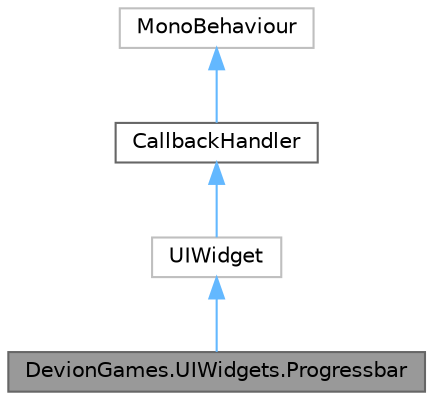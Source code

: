 digraph "DevionGames.UIWidgets.Progressbar"
{
 // LATEX_PDF_SIZE
  bgcolor="transparent";
  edge [fontname=Helvetica,fontsize=10,labelfontname=Helvetica,labelfontsize=10];
  node [fontname=Helvetica,fontsize=10,shape=box,height=0.2,width=0.4];
  Node1 [id="Node000001",label="DevionGames.UIWidgets.Progressbar",height=0.2,width=0.4,color="gray40", fillcolor="grey60", style="filled", fontcolor="black",tooltip=" "];
  Node2 -> Node1 [id="edge1_Node000001_Node000002",dir="back",color="steelblue1",style="solid",tooltip=" "];
  Node2 [id="Node000002",label="UIWidget",height=0.2,width=0.4,color="grey75", fillcolor="white", style="filled",URL="$class_devion_games_1_1_u_i_widgets_1_1_u_i_widget.html",tooltip=" "];
  Node3 -> Node2 [id="edge2_Node000002_Node000003",dir="back",color="steelblue1",style="solid",tooltip=" "];
  Node3 [id="Node000003",label="CallbackHandler",height=0.2,width=0.4,color="gray40", fillcolor="white", style="filled",URL="$class_devion_games_1_1_callback_handler.html",tooltip="Callback handler for custom events."];
  Node4 -> Node3 [id="edge3_Node000003_Node000004",dir="back",color="steelblue1",style="solid",tooltip=" "];
  Node4 [id="Node000004",label="MonoBehaviour",height=0.2,width=0.4,color="grey75", fillcolor="white", style="filled",tooltip=" "];
}
